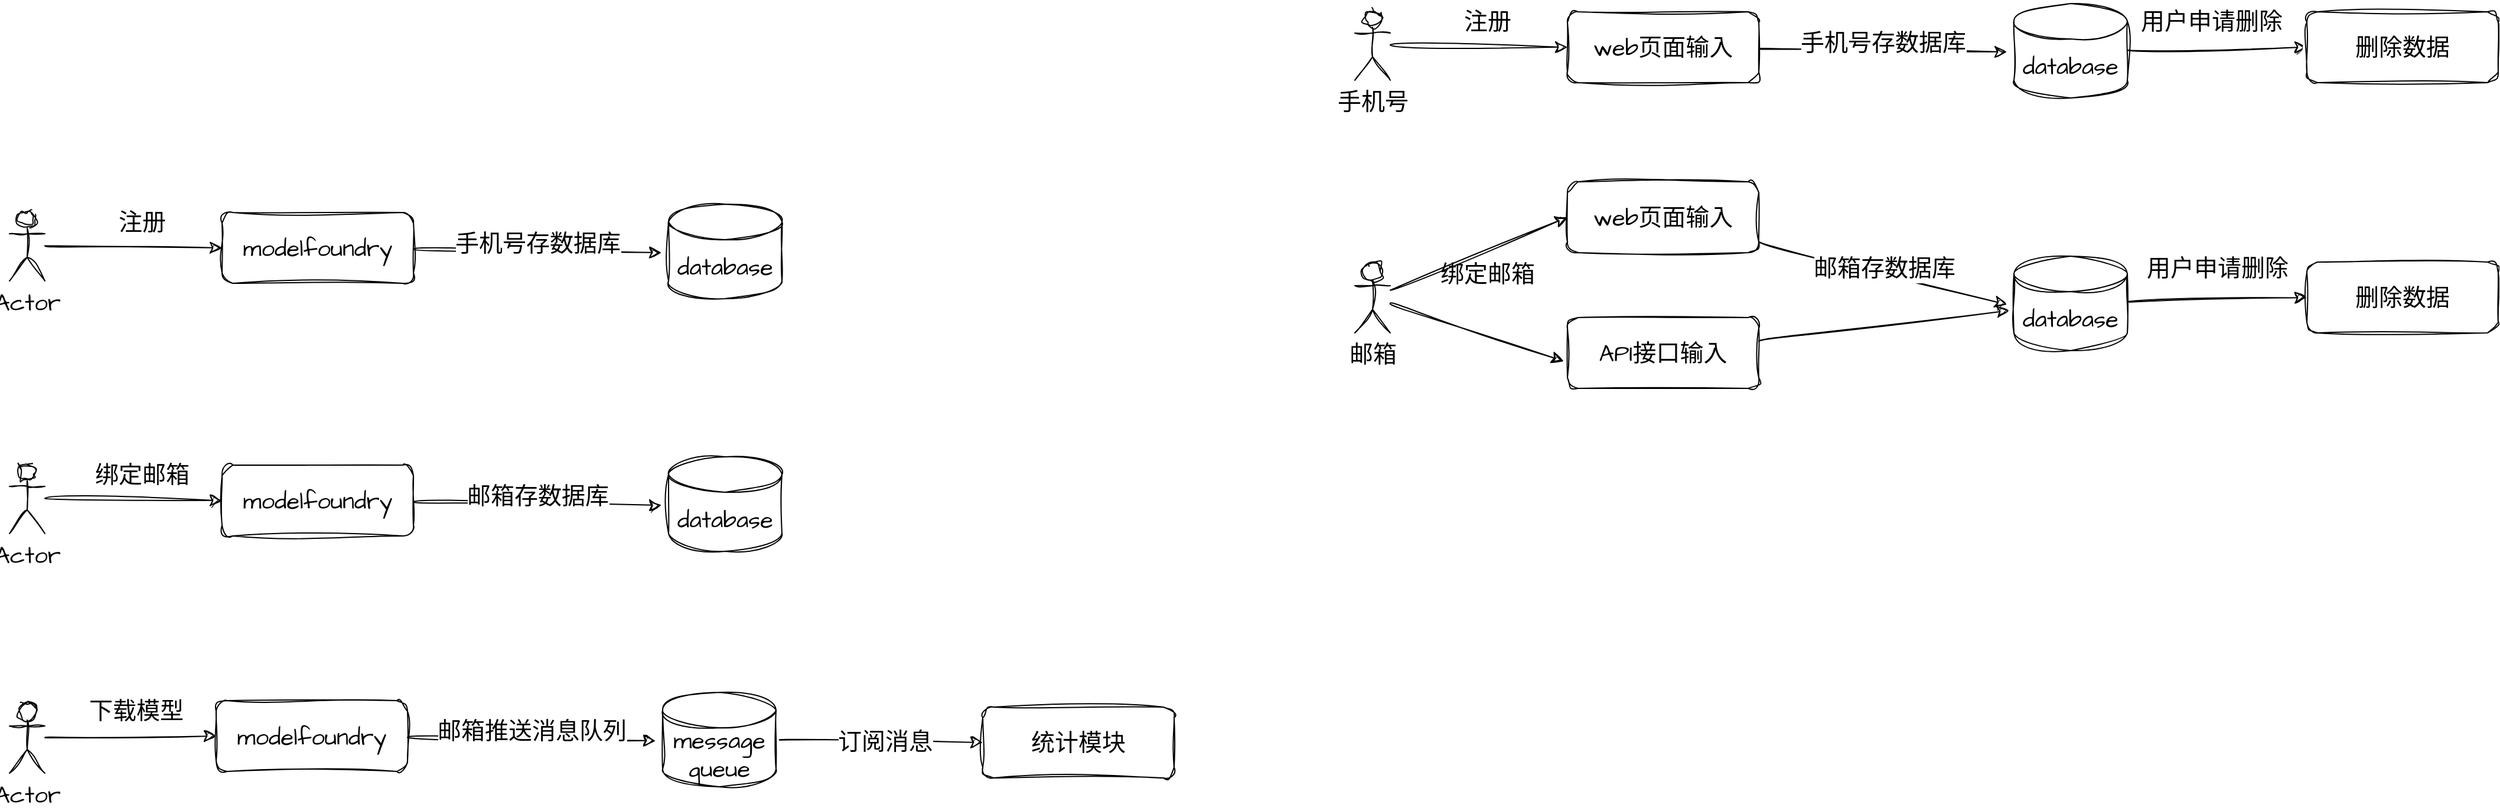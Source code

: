 <mxfile version="22.1.20" type="github">
  <diagram name="第 1 页" id="xV1eEDljwF8GvOP08kd6">
    <mxGraphModel dx="1826" dy="1375" grid="0" gridSize="10" guides="1" tooltips="1" connect="1" arrows="1" fold="1" page="0" pageScale="1" pageWidth="827" pageHeight="1169" math="0" shadow="0">
      <root>
        <mxCell id="0" />
        <mxCell id="1" parent="0" />
        <mxCell id="UFMBhc5R73UeT88bU0Uk-3" style="edgeStyle=none;curved=1;rounded=0;sketch=1;hachureGap=4;jiggle=2;curveFitting=1;orthogonalLoop=1;jettySize=auto;html=1;entryX=0;entryY=0.5;entryDx=0;entryDy=0;fontFamily=Architects Daughter;fontSource=https%3A%2F%2Ffonts.googleapis.com%2Fcss%3Ffamily%3DArchitects%2BDaughter;fontSize=16;startSize=8;endSize=8;" edge="1" parent="1" source="UFMBhc5R73UeT88bU0Uk-1" target="UFMBhc5R73UeT88bU0Uk-2">
          <mxGeometry relative="1" as="geometry" />
        </mxCell>
        <mxCell id="UFMBhc5R73UeT88bU0Uk-1" value="Actor" style="shape=umlActor;verticalLabelPosition=bottom;verticalAlign=top;html=1;outlineConnect=0;sketch=1;hachureGap=4;jiggle=2;curveFitting=1;fontFamily=Architects Daughter;fontSource=https%3A%2F%2Ffonts.googleapis.com%2Fcss%3Ffamily%3DArchitects%2BDaughter;fontSize=20;" vertex="1" parent="1">
          <mxGeometry x="-752" y="-229" width="30" height="60" as="geometry" />
        </mxCell>
        <mxCell id="UFMBhc5R73UeT88bU0Uk-2" value="modelfoundry" style="rounded=1;whiteSpace=wrap;html=1;sketch=1;hachureGap=4;jiggle=2;curveFitting=1;fontFamily=Architects Daughter;fontSource=https%3A%2F%2Ffonts.googleapis.com%2Fcss%3Ffamily%3DArchitects%2BDaughter;fontSize=20;" vertex="1" parent="1">
          <mxGeometry x="-572" y="-227" width="162" height="60" as="geometry" />
        </mxCell>
        <mxCell id="UFMBhc5R73UeT88bU0Uk-4" value="注册" style="text;html=1;align=center;verticalAlign=middle;resizable=0;points=[];autosize=1;strokeColor=none;fillColor=none;fontSize=20;fontFamily=Architects Daughter;" vertex="1" parent="1">
          <mxGeometry x="-669" y="-237" width="58" height="36" as="geometry" />
        </mxCell>
        <mxCell id="UFMBhc5R73UeT88bU0Uk-5" value="database" style="shape=cylinder3;whiteSpace=wrap;html=1;boundedLbl=1;backgroundOutline=1;size=15;sketch=1;hachureGap=4;jiggle=2;curveFitting=1;fontFamily=Architects Daughter;fontSource=https%3A%2F%2Ffonts.googleapis.com%2Fcss%3Ffamily%3DArchitects%2BDaughter;fontSize=20;" vertex="1" parent="1">
          <mxGeometry x="-194" y="-234" width="96" height="80" as="geometry" />
        </mxCell>
        <mxCell id="UFMBhc5R73UeT88bU0Uk-6" style="edgeStyle=none;curved=1;rounded=0;sketch=1;hachureGap=4;jiggle=2;curveFitting=1;orthogonalLoop=1;jettySize=auto;html=1;entryX=-0.062;entryY=0.513;entryDx=0;entryDy=0;entryPerimeter=0;fontFamily=Architects Daughter;fontSource=https%3A%2F%2Ffonts.googleapis.com%2Fcss%3Ffamily%3DArchitects%2BDaughter;fontSize=16;startSize=8;endSize=8;" edge="1" parent="1" source="UFMBhc5R73UeT88bU0Uk-2" target="UFMBhc5R73UeT88bU0Uk-5">
          <mxGeometry relative="1" as="geometry" />
        </mxCell>
        <mxCell id="UFMBhc5R73UeT88bU0Uk-7" value="手机号存数据库" style="edgeLabel;html=1;align=center;verticalAlign=middle;resizable=0;points=[];fontSize=20;fontFamily=Architects Daughter;" vertex="1" connectable="0" parent="UFMBhc5R73UeT88bU0Uk-6">
          <mxGeometry x="0.095" y="5" relative="1" as="geometry">
            <mxPoint x="-10" y="-2" as="offset" />
          </mxGeometry>
        </mxCell>
        <mxCell id="UFMBhc5R73UeT88bU0Uk-14" style="edgeStyle=none;curved=1;rounded=0;sketch=1;hachureGap=4;jiggle=2;curveFitting=1;orthogonalLoop=1;jettySize=auto;html=1;entryX=0;entryY=0.5;entryDx=0;entryDy=0;fontFamily=Architects Daughter;fontSource=https%3A%2F%2Ffonts.googleapis.com%2Fcss%3Ffamily%3DArchitects%2BDaughter;fontSize=16;startSize=8;endSize=8;" edge="1" parent="1" source="UFMBhc5R73UeT88bU0Uk-8" target="UFMBhc5R73UeT88bU0Uk-9">
          <mxGeometry relative="1" as="geometry" />
        </mxCell>
        <mxCell id="UFMBhc5R73UeT88bU0Uk-8" value="Actor" style="shape=umlActor;verticalLabelPosition=bottom;verticalAlign=top;html=1;outlineConnect=0;sketch=1;hachureGap=4;jiggle=2;curveFitting=1;fontFamily=Architects Daughter;fontSource=https%3A%2F%2Ffonts.googleapis.com%2Fcss%3Ffamily%3DArchitects%2BDaughter;fontSize=20;" vertex="1" parent="1">
          <mxGeometry x="-752" y="188" width="30" height="60" as="geometry" />
        </mxCell>
        <mxCell id="UFMBhc5R73UeT88bU0Uk-9" value="modelfoundry" style="rounded=1;whiteSpace=wrap;html=1;sketch=1;hachureGap=4;jiggle=2;curveFitting=1;fontFamily=Architects Daughter;fontSource=https%3A%2F%2Ffonts.googleapis.com%2Fcss%3Ffamily%3DArchitects%2BDaughter;fontSize=20;" vertex="1" parent="1">
          <mxGeometry x="-577" y="186.5" width="162" height="60" as="geometry" />
        </mxCell>
        <mxCell id="UFMBhc5R73UeT88bU0Uk-10" value="下载模型" style="text;html=1;align=center;verticalAlign=middle;resizable=0;points=[];autosize=1;strokeColor=none;fillColor=none;fontSize=20;fontFamily=Architects Daughter;" vertex="1" parent="1">
          <mxGeometry x="-694" y="176.5" width="98" height="36" as="geometry" />
        </mxCell>
        <mxCell id="UFMBhc5R73UeT88bU0Uk-16" style="edgeStyle=none;curved=1;rounded=0;sketch=1;hachureGap=4;jiggle=2;curveFitting=1;orthogonalLoop=1;jettySize=auto;html=1;entryX=0;entryY=0.5;entryDx=0;entryDy=0;fontFamily=Architects Daughter;fontSource=https%3A%2F%2Ffonts.googleapis.com%2Fcss%3Ffamily%3DArchitects%2BDaughter;fontSize=16;startSize=8;endSize=8;" edge="1" parent="1" source="UFMBhc5R73UeT88bU0Uk-11" target="UFMBhc5R73UeT88bU0Uk-15">
          <mxGeometry relative="1" as="geometry" />
        </mxCell>
        <mxCell id="UFMBhc5R73UeT88bU0Uk-17" value="订阅消息" style="edgeLabel;html=1;align=center;verticalAlign=middle;resizable=0;points=[];fontSize=20;fontFamily=Architects Daughter;" vertex="1" connectable="0" parent="UFMBhc5R73UeT88bU0Uk-16">
          <mxGeometry x="0.044" relative="1" as="geometry">
            <mxPoint as="offset" />
          </mxGeometry>
        </mxCell>
        <mxCell id="UFMBhc5R73UeT88bU0Uk-11" value="message queue" style="shape=cylinder3;whiteSpace=wrap;html=1;boundedLbl=1;backgroundOutline=1;size=15;sketch=1;hachureGap=4;jiggle=2;curveFitting=1;fontFamily=Architects Daughter;fontSource=https%3A%2F%2Ffonts.googleapis.com%2Fcss%3Ffamily%3DArchitects%2BDaughter;fontSize=20;" vertex="1" parent="1">
          <mxGeometry x="-199" y="179.5" width="96" height="80" as="geometry" />
        </mxCell>
        <mxCell id="UFMBhc5R73UeT88bU0Uk-12" style="edgeStyle=none;curved=1;rounded=0;sketch=1;hachureGap=4;jiggle=2;curveFitting=1;orthogonalLoop=1;jettySize=auto;html=1;entryX=-0.062;entryY=0.513;entryDx=0;entryDy=0;entryPerimeter=0;fontFamily=Architects Daughter;fontSource=https%3A%2F%2Ffonts.googleapis.com%2Fcss%3Ffamily%3DArchitects%2BDaughter;fontSize=16;startSize=8;endSize=8;" edge="1" parent="1" source="UFMBhc5R73UeT88bU0Uk-9" target="UFMBhc5R73UeT88bU0Uk-11">
          <mxGeometry relative="1" as="geometry" />
        </mxCell>
        <mxCell id="UFMBhc5R73UeT88bU0Uk-13" value="邮箱推送消息队列" style="edgeLabel;html=1;align=center;verticalAlign=middle;resizable=0;points=[];fontSize=20;fontFamily=Architects Daughter;" vertex="1" connectable="0" parent="UFMBhc5R73UeT88bU0Uk-12">
          <mxGeometry x="0.095" y="5" relative="1" as="geometry">
            <mxPoint x="-10" y="-2" as="offset" />
          </mxGeometry>
        </mxCell>
        <mxCell id="UFMBhc5R73UeT88bU0Uk-15" value="统计模块" style="rounded=1;whiteSpace=wrap;html=1;sketch=1;hachureGap=4;jiggle=2;curveFitting=1;fontFamily=Architects Daughter;fontSource=https%3A%2F%2Ffonts.googleapis.com%2Fcss%3Ffamily%3DArchitects%2BDaughter;fontSize=20;" vertex="1" parent="1">
          <mxGeometry x="72" y="192" width="162" height="60" as="geometry" />
        </mxCell>
        <mxCell id="UFMBhc5R73UeT88bU0Uk-18" style="edgeStyle=none;curved=1;rounded=0;sketch=1;hachureGap=4;jiggle=2;curveFitting=1;orthogonalLoop=1;jettySize=auto;html=1;entryX=0;entryY=0.5;entryDx=0;entryDy=0;fontFamily=Architects Daughter;fontSource=https%3A%2F%2Ffonts.googleapis.com%2Fcss%3Ffamily%3DArchitects%2BDaughter;fontSize=16;startSize=8;endSize=8;" edge="1" parent="1" source="UFMBhc5R73UeT88bU0Uk-19" target="UFMBhc5R73UeT88bU0Uk-20">
          <mxGeometry relative="1" as="geometry" />
        </mxCell>
        <mxCell id="UFMBhc5R73UeT88bU0Uk-19" value="Actor" style="shape=umlActor;verticalLabelPosition=bottom;verticalAlign=top;html=1;outlineConnect=0;sketch=1;hachureGap=4;jiggle=2;curveFitting=1;fontFamily=Architects Daughter;fontSource=https%3A%2F%2Ffonts.googleapis.com%2Fcss%3Ffamily%3DArchitects%2BDaughter;fontSize=20;" vertex="1" parent="1">
          <mxGeometry x="-752" y="-15" width="30" height="60" as="geometry" />
        </mxCell>
        <mxCell id="UFMBhc5R73UeT88bU0Uk-20" value="modelfoundry" style="rounded=1;whiteSpace=wrap;html=1;sketch=1;hachureGap=4;jiggle=2;curveFitting=1;fontFamily=Architects Daughter;fontSource=https%3A%2F%2Ffonts.googleapis.com%2Fcss%3Ffamily%3DArchitects%2BDaughter;fontSize=20;" vertex="1" parent="1">
          <mxGeometry x="-572" y="-13" width="162" height="60" as="geometry" />
        </mxCell>
        <mxCell id="UFMBhc5R73UeT88bU0Uk-21" value="绑定邮箱" style="text;html=1;align=center;verticalAlign=middle;resizable=0;points=[];autosize=1;strokeColor=none;fillColor=none;fontSize=20;fontFamily=Architects Daughter;" vertex="1" parent="1">
          <mxGeometry x="-689" y="-23" width="98" height="36" as="geometry" />
        </mxCell>
        <mxCell id="UFMBhc5R73UeT88bU0Uk-22" value="database" style="shape=cylinder3;whiteSpace=wrap;html=1;boundedLbl=1;backgroundOutline=1;size=15;sketch=1;hachureGap=4;jiggle=2;curveFitting=1;fontFamily=Architects Daughter;fontSource=https%3A%2F%2Ffonts.googleapis.com%2Fcss%3Ffamily%3DArchitects%2BDaughter;fontSize=20;" vertex="1" parent="1">
          <mxGeometry x="-194" y="-20" width="96" height="80" as="geometry" />
        </mxCell>
        <mxCell id="UFMBhc5R73UeT88bU0Uk-23" style="edgeStyle=none;curved=1;rounded=0;sketch=1;hachureGap=4;jiggle=2;curveFitting=1;orthogonalLoop=1;jettySize=auto;html=1;entryX=-0.062;entryY=0.513;entryDx=0;entryDy=0;entryPerimeter=0;fontFamily=Architects Daughter;fontSource=https%3A%2F%2Ffonts.googleapis.com%2Fcss%3Ffamily%3DArchitects%2BDaughter;fontSize=16;startSize=8;endSize=8;" edge="1" parent="1" source="UFMBhc5R73UeT88bU0Uk-20" target="UFMBhc5R73UeT88bU0Uk-22">
          <mxGeometry relative="1" as="geometry" />
        </mxCell>
        <mxCell id="UFMBhc5R73UeT88bU0Uk-24" value="邮箱存数据库" style="edgeLabel;html=1;align=center;verticalAlign=middle;resizable=0;points=[];fontSize=20;fontFamily=Architects Daughter;" vertex="1" connectable="0" parent="UFMBhc5R73UeT88bU0Uk-23">
          <mxGeometry x="0.095" y="5" relative="1" as="geometry">
            <mxPoint x="-10" y="-2" as="offset" />
          </mxGeometry>
        </mxCell>
        <mxCell id="UFMBhc5R73UeT88bU0Uk-27" style="edgeStyle=none;curved=1;rounded=0;sketch=1;hachureGap=4;jiggle=2;curveFitting=1;orthogonalLoop=1;jettySize=auto;html=1;entryX=0;entryY=0.5;entryDx=0;entryDy=0;fontFamily=Architects Daughter;fontSource=https%3A%2F%2Ffonts.googleapis.com%2Fcss%3Ffamily%3DArchitects%2BDaughter;fontSize=16;startSize=8;endSize=8;" edge="1" parent="1" source="UFMBhc5R73UeT88bU0Uk-28" target="UFMBhc5R73UeT88bU0Uk-29">
          <mxGeometry relative="1" as="geometry" />
        </mxCell>
        <mxCell id="UFMBhc5R73UeT88bU0Uk-28" value="手机号" style="shape=umlActor;verticalLabelPosition=bottom;verticalAlign=top;html=1;outlineConnect=0;sketch=1;hachureGap=4;jiggle=2;curveFitting=1;fontFamily=Architects Daughter;fontSource=https%3A%2F%2Ffonts.googleapis.com%2Fcss%3Ffamily%3DArchitects%2BDaughter;fontSize=20;" vertex="1" parent="1">
          <mxGeometry x="387" y="-399" width="30" height="60" as="geometry" />
        </mxCell>
        <mxCell id="UFMBhc5R73UeT88bU0Uk-29" value="web页面输入" style="rounded=1;whiteSpace=wrap;html=1;sketch=1;hachureGap=4;jiggle=2;curveFitting=1;fontFamily=Architects Daughter;fontSource=https%3A%2F%2Ffonts.googleapis.com%2Fcss%3Ffamily%3DArchitects%2BDaughter;fontSize=20;" vertex="1" parent="1">
          <mxGeometry x="567" y="-397" width="162" height="60" as="geometry" />
        </mxCell>
        <mxCell id="UFMBhc5R73UeT88bU0Uk-30" value="注册" style="text;html=1;align=center;verticalAlign=middle;resizable=0;points=[];autosize=1;strokeColor=none;fillColor=none;fontSize=20;fontFamily=Architects Daughter;" vertex="1" parent="1">
          <mxGeometry x="470" y="-407" width="58" height="36" as="geometry" />
        </mxCell>
        <mxCell id="UFMBhc5R73UeT88bU0Uk-49" style="edgeStyle=none;curved=1;rounded=0;sketch=1;hachureGap=4;jiggle=2;curveFitting=1;orthogonalLoop=1;jettySize=auto;html=1;entryX=0;entryY=0.5;entryDx=0;entryDy=0;fontFamily=Architects Daughter;fontSource=https%3A%2F%2Ffonts.googleapis.com%2Fcss%3Ffamily%3DArchitects%2BDaughter;fontSize=16;startSize=8;endSize=8;" edge="1" parent="1" source="UFMBhc5R73UeT88bU0Uk-31" target="UFMBhc5R73UeT88bU0Uk-44">
          <mxGeometry relative="1" as="geometry" />
        </mxCell>
        <mxCell id="UFMBhc5R73UeT88bU0Uk-31" value="database" style="shape=cylinder3;whiteSpace=wrap;html=1;boundedLbl=1;backgroundOutline=1;size=15;sketch=1;hachureGap=4;jiggle=2;curveFitting=1;fontFamily=Architects Daughter;fontSource=https%3A%2F%2Ffonts.googleapis.com%2Fcss%3Ffamily%3DArchitects%2BDaughter;fontSize=20;" vertex="1" parent="1">
          <mxGeometry x="945" y="-404" width="96" height="80" as="geometry" />
        </mxCell>
        <mxCell id="UFMBhc5R73UeT88bU0Uk-32" style="edgeStyle=none;curved=1;rounded=0;sketch=1;hachureGap=4;jiggle=2;curveFitting=1;orthogonalLoop=1;jettySize=auto;html=1;entryX=-0.062;entryY=0.513;entryDx=0;entryDy=0;entryPerimeter=0;fontFamily=Architects Daughter;fontSource=https%3A%2F%2Ffonts.googleapis.com%2Fcss%3Ffamily%3DArchitects%2BDaughter;fontSize=16;startSize=8;endSize=8;" edge="1" parent="1" source="UFMBhc5R73UeT88bU0Uk-29" target="UFMBhc5R73UeT88bU0Uk-31">
          <mxGeometry relative="1" as="geometry" />
        </mxCell>
        <mxCell id="UFMBhc5R73UeT88bU0Uk-33" value="手机号存数据库" style="edgeLabel;html=1;align=center;verticalAlign=middle;resizable=0;points=[];fontSize=20;fontFamily=Architects Daughter;" vertex="1" connectable="0" parent="UFMBhc5R73UeT88bU0Uk-32">
          <mxGeometry x="0.095" y="5" relative="1" as="geometry">
            <mxPoint x="-10" y="-2" as="offset" />
          </mxGeometry>
        </mxCell>
        <mxCell id="UFMBhc5R73UeT88bU0Uk-34" style="edgeStyle=none;curved=1;rounded=0;sketch=1;hachureGap=4;jiggle=2;curveFitting=1;orthogonalLoop=1;jettySize=auto;html=1;entryX=0;entryY=0.5;entryDx=0;entryDy=0;fontFamily=Architects Daughter;fontSource=https%3A%2F%2Ffonts.googleapis.com%2Fcss%3Ffamily%3DArchitects%2BDaughter;fontSize=16;startSize=8;endSize=8;" edge="1" parent="1" source="UFMBhc5R73UeT88bU0Uk-35" target="UFMBhc5R73UeT88bU0Uk-36">
          <mxGeometry relative="1" as="geometry" />
        </mxCell>
        <mxCell id="UFMBhc5R73UeT88bU0Uk-35" value="邮箱" style="shape=umlActor;verticalLabelPosition=bottom;verticalAlign=top;html=1;outlineConnect=0;sketch=1;hachureGap=4;jiggle=2;curveFitting=1;fontFamily=Architects Daughter;fontSource=https%3A%2F%2Ffonts.googleapis.com%2Fcss%3Ffamily%3DArchitects%2BDaughter;fontSize=20;" vertex="1" parent="1">
          <mxGeometry x="387" y="-185" width="30" height="60" as="geometry" />
        </mxCell>
        <mxCell id="UFMBhc5R73UeT88bU0Uk-36" value="web页面输入" style="rounded=1;whiteSpace=wrap;html=1;sketch=1;hachureGap=4;jiggle=2;curveFitting=1;fontFamily=Architects Daughter;fontSource=https%3A%2F%2Ffonts.googleapis.com%2Fcss%3Ffamily%3DArchitects%2BDaughter;fontSize=20;" vertex="1" parent="1">
          <mxGeometry x="567" y="-253" width="162" height="60" as="geometry" />
        </mxCell>
        <mxCell id="UFMBhc5R73UeT88bU0Uk-37" value="绑定邮箱" style="text;html=1;align=center;verticalAlign=middle;resizable=0;points=[];autosize=1;strokeColor=none;fillColor=none;fontSize=20;fontFamily=Architects Daughter;" vertex="1" parent="1">
          <mxGeometry x="450" y="-193" width="98" height="36" as="geometry" />
        </mxCell>
        <mxCell id="UFMBhc5R73UeT88bU0Uk-51" style="edgeStyle=none;curved=1;rounded=0;sketch=1;hachureGap=4;jiggle=2;curveFitting=1;orthogonalLoop=1;jettySize=auto;html=1;entryX=0;entryY=0.5;entryDx=0;entryDy=0;fontFamily=Architects Daughter;fontSource=https%3A%2F%2Ffonts.googleapis.com%2Fcss%3Ffamily%3DArchitects%2BDaughter;fontSize=16;startSize=8;endSize=8;" edge="1" parent="1" source="UFMBhc5R73UeT88bU0Uk-38" target="UFMBhc5R73UeT88bU0Uk-50">
          <mxGeometry relative="1" as="geometry" />
        </mxCell>
        <mxCell id="UFMBhc5R73UeT88bU0Uk-38" value="database" style="shape=cylinder3;whiteSpace=wrap;html=1;boundedLbl=1;backgroundOutline=1;size=15;sketch=1;hachureGap=4;jiggle=2;curveFitting=1;fontFamily=Architects Daughter;fontSource=https%3A%2F%2Ffonts.googleapis.com%2Fcss%3Ffamily%3DArchitects%2BDaughter;fontSize=20;" vertex="1" parent="1">
          <mxGeometry x="945" y="-190" width="96" height="80" as="geometry" />
        </mxCell>
        <mxCell id="UFMBhc5R73UeT88bU0Uk-39" style="edgeStyle=none;curved=1;rounded=0;sketch=1;hachureGap=4;jiggle=2;curveFitting=1;orthogonalLoop=1;jettySize=auto;html=1;entryX=-0.062;entryY=0.513;entryDx=0;entryDy=0;entryPerimeter=0;fontFamily=Architects Daughter;fontSource=https%3A%2F%2Ffonts.googleapis.com%2Fcss%3Ffamily%3DArchitects%2BDaughter;fontSize=16;startSize=8;endSize=8;" edge="1" parent="1" source="UFMBhc5R73UeT88bU0Uk-36" target="UFMBhc5R73UeT88bU0Uk-38">
          <mxGeometry relative="1" as="geometry" />
        </mxCell>
        <mxCell id="UFMBhc5R73UeT88bU0Uk-40" value="邮箱存数据库" style="edgeLabel;html=1;align=center;verticalAlign=middle;resizable=0;points=[];fontSize=20;fontFamily=Architects Daughter;" vertex="1" connectable="0" parent="UFMBhc5R73UeT88bU0Uk-39">
          <mxGeometry x="0.095" y="5" relative="1" as="geometry">
            <mxPoint x="-10" y="-2" as="offset" />
          </mxGeometry>
        </mxCell>
        <mxCell id="UFMBhc5R73UeT88bU0Uk-43" style="edgeStyle=none;curved=1;rounded=0;sketch=1;hachureGap=4;jiggle=2;curveFitting=1;orthogonalLoop=1;jettySize=auto;html=1;fontFamily=Architects Daughter;fontSource=https%3A%2F%2Ffonts.googleapis.com%2Fcss%3Ffamily%3DArchitects%2BDaughter;fontSize=16;startSize=8;endSize=8;" edge="1" parent="1" source="UFMBhc5R73UeT88bU0Uk-41">
          <mxGeometry relative="1" as="geometry">
            <mxPoint x="941" y="-144" as="targetPoint" />
          </mxGeometry>
        </mxCell>
        <mxCell id="UFMBhc5R73UeT88bU0Uk-41" value="API接口输入" style="rounded=1;whiteSpace=wrap;html=1;sketch=1;hachureGap=4;jiggle=2;curveFitting=1;fontFamily=Architects Daughter;fontSource=https%3A%2F%2Ffonts.googleapis.com%2Fcss%3Ffamily%3DArchitects%2BDaughter;fontSize=20;" vertex="1" parent="1">
          <mxGeometry x="567" y="-138" width="162" height="60" as="geometry" />
        </mxCell>
        <mxCell id="UFMBhc5R73UeT88bU0Uk-42" style="edgeStyle=none;curved=1;rounded=0;sketch=1;hachureGap=4;jiggle=2;curveFitting=1;orthogonalLoop=1;jettySize=auto;html=1;entryX=-0.019;entryY=0.617;entryDx=0;entryDy=0;entryPerimeter=0;fontFamily=Architects Daughter;fontSource=https%3A%2F%2Ffonts.googleapis.com%2Fcss%3Ffamily%3DArchitects%2BDaughter;fontSize=16;startSize=8;endSize=8;" edge="1" parent="1" source="UFMBhc5R73UeT88bU0Uk-35" target="UFMBhc5R73UeT88bU0Uk-41">
          <mxGeometry relative="1" as="geometry" />
        </mxCell>
        <mxCell id="UFMBhc5R73UeT88bU0Uk-44" value="删除数据" style="rounded=1;whiteSpace=wrap;html=1;sketch=1;hachureGap=4;jiggle=2;curveFitting=1;fontFamily=Architects Daughter;fontSource=https%3A%2F%2Ffonts.googleapis.com%2Fcss%3Ffamily%3DArchitects%2BDaughter;fontSize=20;" vertex="1" parent="1">
          <mxGeometry x="1193" y="-397" width="162" height="60" as="geometry" />
        </mxCell>
        <mxCell id="UFMBhc5R73UeT88bU0Uk-46" value="用户申请删除" style="text;html=1;align=center;verticalAlign=middle;resizable=0;points=[];autosize=1;strokeColor=none;fillColor=none;fontSize=20;fontFamily=Architects Daughter;" vertex="1" parent="1">
          <mxGeometry x="1043" y="-407" width="138" height="36" as="geometry" />
        </mxCell>
        <mxCell id="UFMBhc5R73UeT88bU0Uk-50" value="删除数据" style="rounded=1;whiteSpace=wrap;html=1;sketch=1;hachureGap=4;jiggle=2;curveFitting=1;fontFamily=Architects Daughter;fontSource=https%3A%2F%2Ffonts.googleapis.com%2Fcss%3Ffamily%3DArchitects%2BDaughter;fontSize=20;" vertex="1" parent="1">
          <mxGeometry x="1193" y="-185" width="162" height="60" as="geometry" />
        </mxCell>
        <mxCell id="UFMBhc5R73UeT88bU0Uk-52" value="用户申请删除" style="text;html=1;align=center;verticalAlign=middle;resizable=0;points=[];autosize=1;strokeColor=none;fillColor=none;fontSize=20;fontFamily=Architects Daughter;" vertex="1" parent="1">
          <mxGeometry x="1048" y="-198" width="138" height="36" as="geometry" />
        </mxCell>
      </root>
    </mxGraphModel>
  </diagram>
</mxfile>
